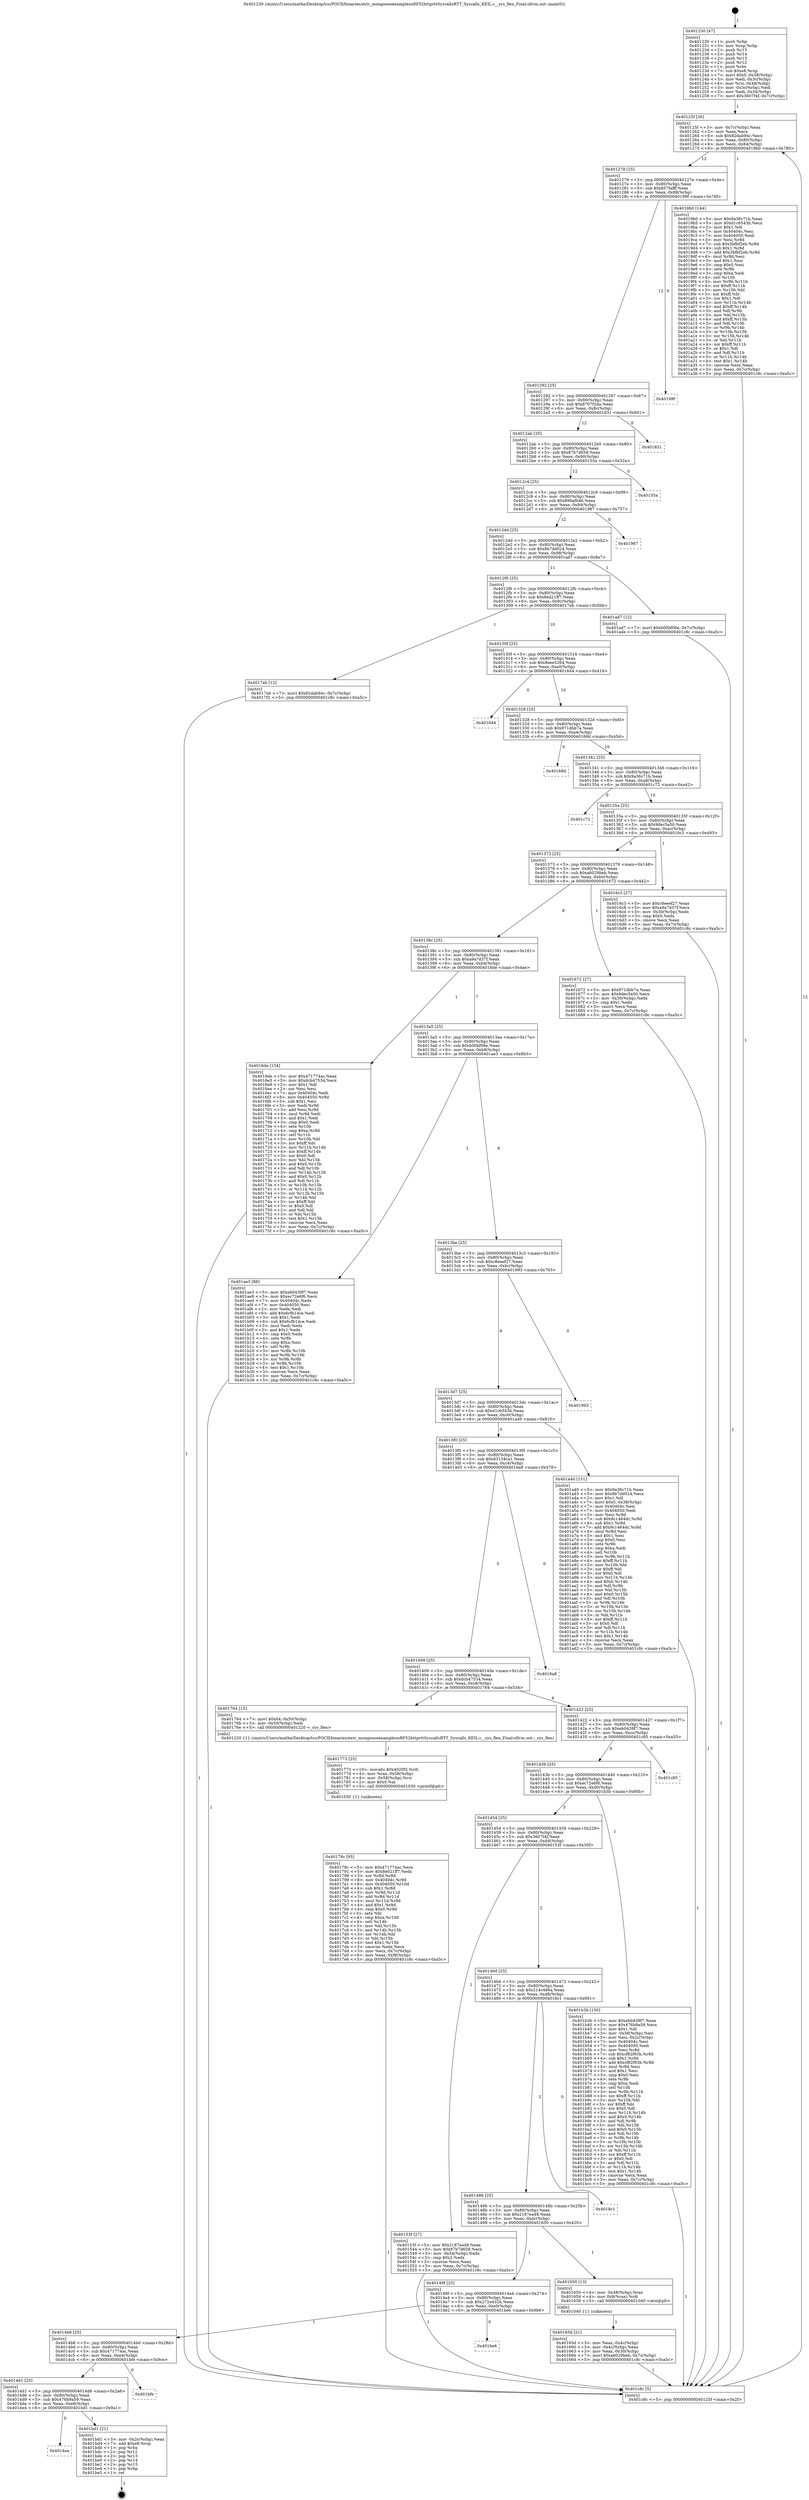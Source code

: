 digraph "0x401230" {
  label = "0x401230 (/mnt/c/Users/mathe/Desktop/tcc/POCII/binaries/extr_mongooseexamplesnRF52httprttSyscallsRTT_Syscalls_KEIL.c__sys_flen_Final-ollvm.out::main(0))"
  labelloc = "t"
  node[shape=record]

  Entry [label="",width=0.3,height=0.3,shape=circle,fillcolor=black,style=filled]
  "0x40125f" [label="{
     0x40125f [26]\l
     | [instrs]\l
     &nbsp;&nbsp;0x40125f \<+3\>: mov -0x7c(%rbp),%eax\l
     &nbsp;&nbsp;0x401262 \<+2\>: mov %eax,%ecx\l
     &nbsp;&nbsp;0x401264 \<+6\>: sub $0x82dab94c,%ecx\l
     &nbsp;&nbsp;0x40126a \<+3\>: mov %eax,-0x80(%rbp)\l
     &nbsp;&nbsp;0x40126d \<+6\>: mov %ecx,-0x84(%rbp)\l
     &nbsp;&nbsp;0x401273 \<+6\>: je 00000000004019b0 \<main+0x780\>\l
  }"]
  "0x4019b0" [label="{
     0x4019b0 [144]\l
     | [instrs]\l
     &nbsp;&nbsp;0x4019b0 \<+5\>: mov $0x9a36c71b,%eax\l
     &nbsp;&nbsp;0x4019b5 \<+5\>: mov $0xd1c6543b,%ecx\l
     &nbsp;&nbsp;0x4019ba \<+2\>: mov $0x1,%dl\l
     &nbsp;&nbsp;0x4019bc \<+7\>: mov 0x40404c,%esi\l
     &nbsp;&nbsp;0x4019c3 \<+7\>: mov 0x404050,%edi\l
     &nbsp;&nbsp;0x4019ca \<+3\>: mov %esi,%r8d\l
     &nbsp;&nbsp;0x4019cd \<+7\>: sub $0x3bfbf2eb,%r8d\l
     &nbsp;&nbsp;0x4019d4 \<+4\>: sub $0x1,%r8d\l
     &nbsp;&nbsp;0x4019d8 \<+7\>: add $0x3bfbf2eb,%r8d\l
     &nbsp;&nbsp;0x4019df \<+4\>: imul %r8d,%esi\l
     &nbsp;&nbsp;0x4019e3 \<+3\>: and $0x1,%esi\l
     &nbsp;&nbsp;0x4019e6 \<+3\>: cmp $0x0,%esi\l
     &nbsp;&nbsp;0x4019e9 \<+4\>: sete %r9b\l
     &nbsp;&nbsp;0x4019ed \<+3\>: cmp $0xa,%edi\l
     &nbsp;&nbsp;0x4019f0 \<+4\>: setl %r10b\l
     &nbsp;&nbsp;0x4019f4 \<+3\>: mov %r9b,%r11b\l
     &nbsp;&nbsp;0x4019f7 \<+4\>: xor $0xff,%r11b\l
     &nbsp;&nbsp;0x4019fb \<+3\>: mov %r10b,%bl\l
     &nbsp;&nbsp;0x4019fe \<+3\>: xor $0xff,%bl\l
     &nbsp;&nbsp;0x401a01 \<+3\>: xor $0x1,%dl\l
     &nbsp;&nbsp;0x401a04 \<+3\>: mov %r11b,%r14b\l
     &nbsp;&nbsp;0x401a07 \<+4\>: and $0xff,%r14b\l
     &nbsp;&nbsp;0x401a0b \<+3\>: and %dl,%r9b\l
     &nbsp;&nbsp;0x401a0e \<+3\>: mov %bl,%r15b\l
     &nbsp;&nbsp;0x401a11 \<+4\>: and $0xff,%r15b\l
     &nbsp;&nbsp;0x401a15 \<+3\>: and %dl,%r10b\l
     &nbsp;&nbsp;0x401a18 \<+3\>: or %r9b,%r14b\l
     &nbsp;&nbsp;0x401a1b \<+3\>: or %r10b,%r15b\l
     &nbsp;&nbsp;0x401a1e \<+3\>: xor %r15b,%r14b\l
     &nbsp;&nbsp;0x401a21 \<+3\>: or %bl,%r11b\l
     &nbsp;&nbsp;0x401a24 \<+4\>: xor $0xff,%r11b\l
     &nbsp;&nbsp;0x401a28 \<+3\>: or $0x1,%dl\l
     &nbsp;&nbsp;0x401a2b \<+3\>: and %dl,%r11b\l
     &nbsp;&nbsp;0x401a2e \<+3\>: or %r11b,%r14b\l
     &nbsp;&nbsp;0x401a31 \<+4\>: test $0x1,%r14b\l
     &nbsp;&nbsp;0x401a35 \<+3\>: cmovne %ecx,%eax\l
     &nbsp;&nbsp;0x401a38 \<+3\>: mov %eax,-0x7c(%rbp)\l
     &nbsp;&nbsp;0x401a3b \<+5\>: jmp 0000000000401c8c \<main+0xa5c\>\l
  }"]
  "0x401279" [label="{
     0x401279 [25]\l
     | [instrs]\l
     &nbsp;&nbsp;0x401279 \<+5\>: jmp 000000000040127e \<main+0x4e\>\l
     &nbsp;&nbsp;0x40127e \<+3\>: mov -0x80(%rbp),%eax\l
     &nbsp;&nbsp;0x401281 \<+5\>: sub $0x857fafff,%eax\l
     &nbsp;&nbsp;0x401286 \<+6\>: mov %eax,-0x88(%rbp)\l
     &nbsp;&nbsp;0x40128c \<+6\>: je 000000000040199f \<main+0x76f\>\l
  }"]
  Exit [label="",width=0.3,height=0.3,shape=circle,fillcolor=black,style=filled,peripheries=2]
  "0x40199f" [label="{
     0x40199f\l
  }", style=dashed]
  "0x401292" [label="{
     0x401292 [25]\l
     | [instrs]\l
     &nbsp;&nbsp;0x401292 \<+5\>: jmp 0000000000401297 \<main+0x67\>\l
     &nbsp;&nbsp;0x401297 \<+3\>: mov -0x80(%rbp),%eax\l
     &nbsp;&nbsp;0x40129a \<+5\>: sub $0x8707f2da,%eax\l
     &nbsp;&nbsp;0x40129f \<+6\>: mov %eax,-0x8c(%rbp)\l
     &nbsp;&nbsp;0x4012a5 \<+6\>: je 0000000000401831 \<main+0x601\>\l
  }"]
  "0x4014ea" [label="{
     0x4014ea\l
  }", style=dashed]
  "0x401831" [label="{
     0x401831\l
  }", style=dashed]
  "0x4012ab" [label="{
     0x4012ab [25]\l
     | [instrs]\l
     &nbsp;&nbsp;0x4012ab \<+5\>: jmp 00000000004012b0 \<main+0x80\>\l
     &nbsp;&nbsp;0x4012b0 \<+3\>: mov -0x80(%rbp),%eax\l
     &nbsp;&nbsp;0x4012b3 \<+5\>: sub $0x87b7d658,%eax\l
     &nbsp;&nbsp;0x4012b8 \<+6\>: mov %eax,-0x90(%rbp)\l
     &nbsp;&nbsp;0x4012be \<+6\>: je 000000000040155a \<main+0x32a\>\l
  }"]
  "0x401bd1" [label="{
     0x401bd1 [21]\l
     | [instrs]\l
     &nbsp;&nbsp;0x401bd1 \<+3\>: mov -0x2c(%rbp),%eax\l
     &nbsp;&nbsp;0x401bd4 \<+7\>: add $0xe8,%rsp\l
     &nbsp;&nbsp;0x401bdb \<+1\>: pop %rbx\l
     &nbsp;&nbsp;0x401bdc \<+2\>: pop %r12\l
     &nbsp;&nbsp;0x401bde \<+2\>: pop %r13\l
     &nbsp;&nbsp;0x401be0 \<+2\>: pop %r14\l
     &nbsp;&nbsp;0x401be2 \<+2\>: pop %r15\l
     &nbsp;&nbsp;0x401be4 \<+1\>: pop %rbp\l
     &nbsp;&nbsp;0x401be5 \<+1\>: ret\l
  }"]
  "0x40155a" [label="{
     0x40155a\l
  }", style=dashed]
  "0x4012c4" [label="{
     0x4012c4 [25]\l
     | [instrs]\l
     &nbsp;&nbsp;0x4012c4 \<+5\>: jmp 00000000004012c9 \<main+0x99\>\l
     &nbsp;&nbsp;0x4012c9 \<+3\>: mov -0x80(%rbp),%eax\l
     &nbsp;&nbsp;0x4012cc \<+5\>: sub $0x896afb46,%eax\l
     &nbsp;&nbsp;0x4012d1 \<+6\>: mov %eax,-0x94(%rbp)\l
     &nbsp;&nbsp;0x4012d7 \<+6\>: je 0000000000401987 \<main+0x757\>\l
  }"]
  "0x4014d1" [label="{
     0x4014d1 [25]\l
     | [instrs]\l
     &nbsp;&nbsp;0x4014d1 \<+5\>: jmp 00000000004014d6 \<main+0x2a6\>\l
     &nbsp;&nbsp;0x4014d6 \<+3\>: mov -0x80(%rbp),%eax\l
     &nbsp;&nbsp;0x4014d9 \<+5\>: sub $0x476b9a59,%eax\l
     &nbsp;&nbsp;0x4014de \<+6\>: mov %eax,-0xe8(%rbp)\l
     &nbsp;&nbsp;0x4014e4 \<+6\>: je 0000000000401bd1 \<main+0x9a1\>\l
  }"]
  "0x401987" [label="{
     0x401987\l
  }", style=dashed]
  "0x4012dd" [label="{
     0x4012dd [25]\l
     | [instrs]\l
     &nbsp;&nbsp;0x4012dd \<+5\>: jmp 00000000004012e2 \<main+0xb2\>\l
     &nbsp;&nbsp;0x4012e2 \<+3\>: mov -0x80(%rbp),%eax\l
     &nbsp;&nbsp;0x4012e5 \<+5\>: sub $0x8b7dd024,%eax\l
     &nbsp;&nbsp;0x4012ea \<+6\>: mov %eax,-0x98(%rbp)\l
     &nbsp;&nbsp;0x4012f0 \<+6\>: je 0000000000401ad7 \<main+0x8a7\>\l
  }"]
  "0x401bfe" [label="{
     0x401bfe\l
  }", style=dashed]
  "0x401ad7" [label="{
     0x401ad7 [12]\l
     | [instrs]\l
     &nbsp;&nbsp;0x401ad7 \<+7\>: movl $0xb00bf06e,-0x7c(%rbp)\l
     &nbsp;&nbsp;0x401ade \<+5\>: jmp 0000000000401c8c \<main+0xa5c\>\l
  }"]
  "0x4012f6" [label="{
     0x4012f6 [25]\l
     | [instrs]\l
     &nbsp;&nbsp;0x4012f6 \<+5\>: jmp 00000000004012fb \<main+0xcb\>\l
     &nbsp;&nbsp;0x4012fb \<+3\>: mov -0x80(%rbp),%eax\l
     &nbsp;&nbsp;0x4012fe \<+5\>: sub $0x8ed21ff7,%eax\l
     &nbsp;&nbsp;0x401303 \<+6\>: mov %eax,-0x9c(%rbp)\l
     &nbsp;&nbsp;0x401309 \<+6\>: je 00000000004017eb \<main+0x5bb\>\l
  }"]
  "0x4014b8" [label="{
     0x4014b8 [25]\l
     | [instrs]\l
     &nbsp;&nbsp;0x4014b8 \<+5\>: jmp 00000000004014bd \<main+0x28d\>\l
     &nbsp;&nbsp;0x4014bd \<+3\>: mov -0x80(%rbp),%eax\l
     &nbsp;&nbsp;0x4014c0 \<+5\>: sub $0x471774ac,%eax\l
     &nbsp;&nbsp;0x4014c5 \<+6\>: mov %eax,-0xe4(%rbp)\l
     &nbsp;&nbsp;0x4014cb \<+6\>: je 0000000000401bfe \<main+0x9ce\>\l
  }"]
  "0x4017eb" [label="{
     0x4017eb [12]\l
     | [instrs]\l
     &nbsp;&nbsp;0x4017eb \<+7\>: movl $0x82dab94c,-0x7c(%rbp)\l
     &nbsp;&nbsp;0x4017f2 \<+5\>: jmp 0000000000401c8c \<main+0xa5c\>\l
  }"]
  "0x40130f" [label="{
     0x40130f [25]\l
     | [instrs]\l
     &nbsp;&nbsp;0x40130f \<+5\>: jmp 0000000000401314 \<main+0xe4\>\l
     &nbsp;&nbsp;0x401314 \<+3\>: mov -0x80(%rbp),%eax\l
     &nbsp;&nbsp;0x401317 \<+5\>: sub $0x8eee5264,%eax\l
     &nbsp;&nbsp;0x40131c \<+6\>: mov %eax,-0xa0(%rbp)\l
     &nbsp;&nbsp;0x401322 \<+6\>: je 0000000000401644 \<main+0x414\>\l
  }"]
  "0x401be6" [label="{
     0x401be6\l
  }", style=dashed]
  "0x401644" [label="{
     0x401644\l
  }", style=dashed]
  "0x401328" [label="{
     0x401328 [25]\l
     | [instrs]\l
     &nbsp;&nbsp;0x401328 \<+5\>: jmp 000000000040132d \<main+0xfd\>\l
     &nbsp;&nbsp;0x40132d \<+3\>: mov -0x80(%rbp),%eax\l
     &nbsp;&nbsp;0x401330 \<+5\>: sub $0x971dbb7a,%eax\l
     &nbsp;&nbsp;0x401335 \<+6\>: mov %eax,-0xa4(%rbp)\l
     &nbsp;&nbsp;0x40133b \<+6\>: je 000000000040168d \<main+0x45d\>\l
  }"]
  "0x40178c" [label="{
     0x40178c [95]\l
     | [instrs]\l
     &nbsp;&nbsp;0x40178c \<+5\>: mov $0x471774ac,%ecx\l
     &nbsp;&nbsp;0x401791 \<+5\>: mov $0x8ed21ff7,%edx\l
     &nbsp;&nbsp;0x401796 \<+3\>: xor %r8d,%r8d\l
     &nbsp;&nbsp;0x401799 \<+8\>: mov 0x40404c,%r9d\l
     &nbsp;&nbsp;0x4017a1 \<+8\>: mov 0x404050,%r10d\l
     &nbsp;&nbsp;0x4017a9 \<+4\>: sub $0x1,%r8d\l
     &nbsp;&nbsp;0x4017ad \<+3\>: mov %r9d,%r11d\l
     &nbsp;&nbsp;0x4017b0 \<+3\>: add %r8d,%r11d\l
     &nbsp;&nbsp;0x4017b3 \<+4\>: imul %r11d,%r9d\l
     &nbsp;&nbsp;0x4017b7 \<+4\>: and $0x1,%r9d\l
     &nbsp;&nbsp;0x4017bb \<+4\>: cmp $0x0,%r9d\l
     &nbsp;&nbsp;0x4017bf \<+3\>: sete %bl\l
     &nbsp;&nbsp;0x4017c2 \<+4\>: cmp $0xa,%r10d\l
     &nbsp;&nbsp;0x4017c6 \<+4\>: setl %r14b\l
     &nbsp;&nbsp;0x4017ca \<+3\>: mov %bl,%r15b\l
     &nbsp;&nbsp;0x4017cd \<+3\>: and %r14b,%r15b\l
     &nbsp;&nbsp;0x4017d0 \<+3\>: xor %r14b,%bl\l
     &nbsp;&nbsp;0x4017d3 \<+3\>: or %bl,%r15b\l
     &nbsp;&nbsp;0x4017d6 \<+4\>: test $0x1,%r15b\l
     &nbsp;&nbsp;0x4017da \<+3\>: cmovne %edx,%ecx\l
     &nbsp;&nbsp;0x4017dd \<+3\>: mov %ecx,-0x7c(%rbp)\l
     &nbsp;&nbsp;0x4017e0 \<+6\>: mov %eax,-0xf8(%rbp)\l
     &nbsp;&nbsp;0x4017e6 \<+5\>: jmp 0000000000401c8c \<main+0xa5c\>\l
  }"]
  "0x40168d" [label="{
     0x40168d\l
  }", style=dashed]
  "0x401341" [label="{
     0x401341 [25]\l
     | [instrs]\l
     &nbsp;&nbsp;0x401341 \<+5\>: jmp 0000000000401346 \<main+0x116\>\l
     &nbsp;&nbsp;0x401346 \<+3\>: mov -0x80(%rbp),%eax\l
     &nbsp;&nbsp;0x401349 \<+5\>: sub $0x9a36c71b,%eax\l
     &nbsp;&nbsp;0x40134e \<+6\>: mov %eax,-0xa8(%rbp)\l
     &nbsp;&nbsp;0x401354 \<+6\>: je 0000000000401c72 \<main+0xa42\>\l
  }"]
  "0x401773" [label="{
     0x401773 [25]\l
     | [instrs]\l
     &nbsp;&nbsp;0x401773 \<+10\>: movabs $0x4020f2,%rdi\l
     &nbsp;&nbsp;0x40177d \<+4\>: mov %rax,-0x58(%rbp)\l
     &nbsp;&nbsp;0x401781 \<+4\>: mov -0x58(%rbp),%rsi\l
     &nbsp;&nbsp;0x401785 \<+2\>: mov $0x0,%al\l
     &nbsp;&nbsp;0x401787 \<+5\>: call 0000000000401030 \<printf@plt\>\l
     | [calls]\l
     &nbsp;&nbsp;0x401030 \{1\} (unknown)\l
  }"]
  "0x401c72" [label="{
     0x401c72\l
  }", style=dashed]
  "0x40135a" [label="{
     0x40135a [25]\l
     | [instrs]\l
     &nbsp;&nbsp;0x40135a \<+5\>: jmp 000000000040135f \<main+0x12f\>\l
     &nbsp;&nbsp;0x40135f \<+3\>: mov -0x80(%rbp),%eax\l
     &nbsp;&nbsp;0x401362 \<+5\>: sub $0x9dec5a50,%eax\l
     &nbsp;&nbsp;0x401367 \<+6\>: mov %eax,-0xac(%rbp)\l
     &nbsp;&nbsp;0x40136d \<+6\>: je 00000000004016c3 \<main+0x493\>\l
  }"]
  "0x40165d" [label="{
     0x40165d [21]\l
     | [instrs]\l
     &nbsp;&nbsp;0x40165d \<+3\>: mov %eax,-0x4c(%rbp)\l
     &nbsp;&nbsp;0x401660 \<+3\>: mov -0x4c(%rbp),%eax\l
     &nbsp;&nbsp;0x401663 \<+3\>: mov %eax,-0x30(%rbp)\l
     &nbsp;&nbsp;0x401666 \<+7\>: movl $0xa6029beb,-0x7c(%rbp)\l
     &nbsp;&nbsp;0x40166d \<+5\>: jmp 0000000000401c8c \<main+0xa5c\>\l
  }"]
  "0x4016c3" [label="{
     0x4016c3 [27]\l
     | [instrs]\l
     &nbsp;&nbsp;0x4016c3 \<+5\>: mov $0xc8eeef27,%eax\l
     &nbsp;&nbsp;0x4016c8 \<+5\>: mov $0xa9a7d37f,%ecx\l
     &nbsp;&nbsp;0x4016cd \<+3\>: mov -0x30(%rbp),%edx\l
     &nbsp;&nbsp;0x4016d0 \<+3\>: cmp $0x0,%edx\l
     &nbsp;&nbsp;0x4016d3 \<+3\>: cmove %ecx,%eax\l
     &nbsp;&nbsp;0x4016d6 \<+3\>: mov %eax,-0x7c(%rbp)\l
     &nbsp;&nbsp;0x4016d9 \<+5\>: jmp 0000000000401c8c \<main+0xa5c\>\l
  }"]
  "0x401373" [label="{
     0x401373 [25]\l
     | [instrs]\l
     &nbsp;&nbsp;0x401373 \<+5\>: jmp 0000000000401378 \<main+0x148\>\l
     &nbsp;&nbsp;0x401378 \<+3\>: mov -0x80(%rbp),%eax\l
     &nbsp;&nbsp;0x40137b \<+5\>: sub $0xa6029beb,%eax\l
     &nbsp;&nbsp;0x401380 \<+6\>: mov %eax,-0xb0(%rbp)\l
     &nbsp;&nbsp;0x401386 \<+6\>: je 0000000000401672 \<main+0x442\>\l
  }"]
  "0x40149f" [label="{
     0x40149f [25]\l
     | [instrs]\l
     &nbsp;&nbsp;0x40149f \<+5\>: jmp 00000000004014a4 \<main+0x274\>\l
     &nbsp;&nbsp;0x4014a4 \<+3\>: mov -0x80(%rbp),%eax\l
     &nbsp;&nbsp;0x4014a7 \<+5\>: sub $0x272e432b,%eax\l
     &nbsp;&nbsp;0x4014ac \<+6\>: mov %eax,-0xe0(%rbp)\l
     &nbsp;&nbsp;0x4014b2 \<+6\>: je 0000000000401be6 \<main+0x9b6\>\l
  }"]
  "0x401672" [label="{
     0x401672 [27]\l
     | [instrs]\l
     &nbsp;&nbsp;0x401672 \<+5\>: mov $0x971dbb7a,%eax\l
     &nbsp;&nbsp;0x401677 \<+5\>: mov $0x9dec5a50,%ecx\l
     &nbsp;&nbsp;0x40167c \<+3\>: mov -0x30(%rbp),%edx\l
     &nbsp;&nbsp;0x40167f \<+3\>: cmp $0x1,%edx\l
     &nbsp;&nbsp;0x401682 \<+3\>: cmovl %ecx,%eax\l
     &nbsp;&nbsp;0x401685 \<+3\>: mov %eax,-0x7c(%rbp)\l
     &nbsp;&nbsp;0x401688 \<+5\>: jmp 0000000000401c8c \<main+0xa5c\>\l
  }"]
  "0x40138c" [label="{
     0x40138c [25]\l
     | [instrs]\l
     &nbsp;&nbsp;0x40138c \<+5\>: jmp 0000000000401391 \<main+0x161\>\l
     &nbsp;&nbsp;0x401391 \<+3\>: mov -0x80(%rbp),%eax\l
     &nbsp;&nbsp;0x401394 \<+5\>: sub $0xa9a7d37f,%eax\l
     &nbsp;&nbsp;0x401399 \<+6\>: mov %eax,-0xb4(%rbp)\l
     &nbsp;&nbsp;0x40139f \<+6\>: je 00000000004016de \<main+0x4ae\>\l
  }"]
  "0x401650" [label="{
     0x401650 [13]\l
     | [instrs]\l
     &nbsp;&nbsp;0x401650 \<+4\>: mov -0x48(%rbp),%rax\l
     &nbsp;&nbsp;0x401654 \<+4\>: mov 0x8(%rax),%rdi\l
     &nbsp;&nbsp;0x401658 \<+5\>: call 0000000000401040 \<atoi@plt\>\l
     | [calls]\l
     &nbsp;&nbsp;0x401040 \{1\} (unknown)\l
  }"]
  "0x4016de" [label="{
     0x4016de [134]\l
     | [instrs]\l
     &nbsp;&nbsp;0x4016de \<+5\>: mov $0x471774ac,%eax\l
     &nbsp;&nbsp;0x4016e3 \<+5\>: mov $0xdcb47534,%ecx\l
     &nbsp;&nbsp;0x4016e8 \<+2\>: mov $0x1,%dl\l
     &nbsp;&nbsp;0x4016ea \<+2\>: xor %esi,%esi\l
     &nbsp;&nbsp;0x4016ec \<+7\>: mov 0x40404c,%edi\l
     &nbsp;&nbsp;0x4016f3 \<+8\>: mov 0x404050,%r8d\l
     &nbsp;&nbsp;0x4016fb \<+3\>: sub $0x1,%esi\l
     &nbsp;&nbsp;0x4016fe \<+3\>: mov %edi,%r9d\l
     &nbsp;&nbsp;0x401701 \<+3\>: add %esi,%r9d\l
     &nbsp;&nbsp;0x401704 \<+4\>: imul %r9d,%edi\l
     &nbsp;&nbsp;0x401708 \<+3\>: and $0x1,%edi\l
     &nbsp;&nbsp;0x40170b \<+3\>: cmp $0x0,%edi\l
     &nbsp;&nbsp;0x40170e \<+4\>: sete %r10b\l
     &nbsp;&nbsp;0x401712 \<+4\>: cmp $0xa,%r8d\l
     &nbsp;&nbsp;0x401716 \<+4\>: setl %r11b\l
     &nbsp;&nbsp;0x40171a \<+3\>: mov %r10b,%bl\l
     &nbsp;&nbsp;0x40171d \<+3\>: xor $0xff,%bl\l
     &nbsp;&nbsp;0x401720 \<+3\>: mov %r11b,%r14b\l
     &nbsp;&nbsp;0x401723 \<+4\>: xor $0xff,%r14b\l
     &nbsp;&nbsp;0x401727 \<+3\>: xor $0x0,%dl\l
     &nbsp;&nbsp;0x40172a \<+3\>: mov %bl,%r15b\l
     &nbsp;&nbsp;0x40172d \<+4\>: and $0x0,%r15b\l
     &nbsp;&nbsp;0x401731 \<+3\>: and %dl,%r10b\l
     &nbsp;&nbsp;0x401734 \<+3\>: mov %r14b,%r12b\l
     &nbsp;&nbsp;0x401737 \<+4\>: and $0x0,%r12b\l
     &nbsp;&nbsp;0x40173b \<+3\>: and %dl,%r11b\l
     &nbsp;&nbsp;0x40173e \<+3\>: or %r10b,%r15b\l
     &nbsp;&nbsp;0x401741 \<+3\>: or %r11b,%r12b\l
     &nbsp;&nbsp;0x401744 \<+3\>: xor %r12b,%r15b\l
     &nbsp;&nbsp;0x401747 \<+3\>: or %r14b,%bl\l
     &nbsp;&nbsp;0x40174a \<+3\>: xor $0xff,%bl\l
     &nbsp;&nbsp;0x40174d \<+3\>: or $0x0,%dl\l
     &nbsp;&nbsp;0x401750 \<+2\>: and %dl,%bl\l
     &nbsp;&nbsp;0x401752 \<+3\>: or %bl,%r15b\l
     &nbsp;&nbsp;0x401755 \<+4\>: test $0x1,%r15b\l
     &nbsp;&nbsp;0x401759 \<+3\>: cmovne %ecx,%eax\l
     &nbsp;&nbsp;0x40175c \<+3\>: mov %eax,-0x7c(%rbp)\l
     &nbsp;&nbsp;0x40175f \<+5\>: jmp 0000000000401c8c \<main+0xa5c\>\l
  }"]
  "0x4013a5" [label="{
     0x4013a5 [25]\l
     | [instrs]\l
     &nbsp;&nbsp;0x4013a5 \<+5\>: jmp 00000000004013aa \<main+0x17a\>\l
     &nbsp;&nbsp;0x4013aa \<+3\>: mov -0x80(%rbp),%eax\l
     &nbsp;&nbsp;0x4013ad \<+5\>: sub $0xb00bf06e,%eax\l
     &nbsp;&nbsp;0x4013b2 \<+6\>: mov %eax,-0xb8(%rbp)\l
     &nbsp;&nbsp;0x4013b8 \<+6\>: je 0000000000401ae3 \<main+0x8b3\>\l
  }"]
  "0x401486" [label="{
     0x401486 [25]\l
     | [instrs]\l
     &nbsp;&nbsp;0x401486 \<+5\>: jmp 000000000040148b \<main+0x25b\>\l
     &nbsp;&nbsp;0x40148b \<+3\>: mov -0x80(%rbp),%eax\l
     &nbsp;&nbsp;0x40148e \<+5\>: sub $0x2187ea48,%eax\l
     &nbsp;&nbsp;0x401493 \<+6\>: mov %eax,-0xdc(%rbp)\l
     &nbsp;&nbsp;0x401499 \<+6\>: je 0000000000401650 \<main+0x420\>\l
  }"]
  "0x401ae3" [label="{
     0x401ae3 [88]\l
     | [instrs]\l
     &nbsp;&nbsp;0x401ae3 \<+5\>: mov $0xeb0439f7,%eax\l
     &nbsp;&nbsp;0x401ae8 \<+5\>: mov $0xec72e6f6,%ecx\l
     &nbsp;&nbsp;0x401aed \<+7\>: mov 0x40404c,%edx\l
     &nbsp;&nbsp;0x401af4 \<+7\>: mov 0x404050,%esi\l
     &nbsp;&nbsp;0x401afb \<+2\>: mov %edx,%edi\l
     &nbsp;&nbsp;0x401afd \<+6\>: add $0x6cfb14ce,%edi\l
     &nbsp;&nbsp;0x401b03 \<+3\>: sub $0x1,%edi\l
     &nbsp;&nbsp;0x401b06 \<+6\>: sub $0x6cfb14ce,%edi\l
     &nbsp;&nbsp;0x401b0c \<+3\>: imul %edi,%edx\l
     &nbsp;&nbsp;0x401b0f \<+3\>: and $0x1,%edx\l
     &nbsp;&nbsp;0x401b12 \<+3\>: cmp $0x0,%edx\l
     &nbsp;&nbsp;0x401b15 \<+4\>: sete %r8b\l
     &nbsp;&nbsp;0x401b19 \<+3\>: cmp $0xa,%esi\l
     &nbsp;&nbsp;0x401b1c \<+4\>: setl %r9b\l
     &nbsp;&nbsp;0x401b20 \<+3\>: mov %r8b,%r10b\l
     &nbsp;&nbsp;0x401b23 \<+3\>: and %r9b,%r10b\l
     &nbsp;&nbsp;0x401b26 \<+3\>: xor %r9b,%r8b\l
     &nbsp;&nbsp;0x401b29 \<+3\>: or %r8b,%r10b\l
     &nbsp;&nbsp;0x401b2c \<+4\>: test $0x1,%r10b\l
     &nbsp;&nbsp;0x401b30 \<+3\>: cmovne %ecx,%eax\l
     &nbsp;&nbsp;0x401b33 \<+3\>: mov %eax,-0x7c(%rbp)\l
     &nbsp;&nbsp;0x401b36 \<+5\>: jmp 0000000000401c8c \<main+0xa5c\>\l
  }"]
  "0x4013be" [label="{
     0x4013be [25]\l
     | [instrs]\l
     &nbsp;&nbsp;0x4013be \<+5\>: jmp 00000000004013c3 \<main+0x193\>\l
     &nbsp;&nbsp;0x4013c3 \<+3\>: mov -0x80(%rbp),%eax\l
     &nbsp;&nbsp;0x4013c6 \<+5\>: sub $0xc8eeef27,%eax\l
     &nbsp;&nbsp;0x4013cb \<+6\>: mov %eax,-0xbc(%rbp)\l
     &nbsp;&nbsp;0x4013d1 \<+6\>: je 0000000000401993 \<main+0x763\>\l
  }"]
  "0x4018c1" [label="{
     0x4018c1\l
  }", style=dashed]
  "0x401993" [label="{
     0x401993\l
  }", style=dashed]
  "0x4013d7" [label="{
     0x4013d7 [25]\l
     | [instrs]\l
     &nbsp;&nbsp;0x4013d7 \<+5\>: jmp 00000000004013dc \<main+0x1ac\>\l
     &nbsp;&nbsp;0x4013dc \<+3\>: mov -0x80(%rbp),%eax\l
     &nbsp;&nbsp;0x4013df \<+5\>: sub $0xd1c6543b,%eax\l
     &nbsp;&nbsp;0x4013e4 \<+6\>: mov %eax,-0xc0(%rbp)\l
     &nbsp;&nbsp;0x4013ea \<+6\>: je 0000000000401a40 \<main+0x810\>\l
  }"]
  "0x401230" [label="{
     0x401230 [47]\l
     | [instrs]\l
     &nbsp;&nbsp;0x401230 \<+1\>: push %rbp\l
     &nbsp;&nbsp;0x401231 \<+3\>: mov %rsp,%rbp\l
     &nbsp;&nbsp;0x401234 \<+2\>: push %r15\l
     &nbsp;&nbsp;0x401236 \<+2\>: push %r14\l
     &nbsp;&nbsp;0x401238 \<+2\>: push %r13\l
     &nbsp;&nbsp;0x40123a \<+2\>: push %r12\l
     &nbsp;&nbsp;0x40123c \<+1\>: push %rbx\l
     &nbsp;&nbsp;0x40123d \<+7\>: sub $0xe8,%rsp\l
     &nbsp;&nbsp;0x401244 \<+7\>: movl $0x0,-0x38(%rbp)\l
     &nbsp;&nbsp;0x40124b \<+3\>: mov %edi,-0x3c(%rbp)\l
     &nbsp;&nbsp;0x40124e \<+4\>: mov %rsi,-0x48(%rbp)\l
     &nbsp;&nbsp;0x401252 \<+3\>: mov -0x3c(%rbp),%edi\l
     &nbsp;&nbsp;0x401255 \<+3\>: mov %edi,-0x34(%rbp)\l
     &nbsp;&nbsp;0x401258 \<+7\>: movl $0x3607f4f,-0x7c(%rbp)\l
  }"]
  "0x401a40" [label="{
     0x401a40 [151]\l
     | [instrs]\l
     &nbsp;&nbsp;0x401a40 \<+5\>: mov $0x9a36c71b,%eax\l
     &nbsp;&nbsp;0x401a45 \<+5\>: mov $0x8b7dd024,%ecx\l
     &nbsp;&nbsp;0x401a4a \<+2\>: mov $0x1,%dl\l
     &nbsp;&nbsp;0x401a4c \<+7\>: movl $0x0,-0x38(%rbp)\l
     &nbsp;&nbsp;0x401a53 \<+7\>: mov 0x40404c,%esi\l
     &nbsp;&nbsp;0x401a5a \<+7\>: mov 0x404050,%edi\l
     &nbsp;&nbsp;0x401a61 \<+3\>: mov %esi,%r8d\l
     &nbsp;&nbsp;0x401a64 \<+7\>: sub $0x9c1464dc,%r8d\l
     &nbsp;&nbsp;0x401a6b \<+4\>: sub $0x1,%r8d\l
     &nbsp;&nbsp;0x401a6f \<+7\>: add $0x9c1464dc,%r8d\l
     &nbsp;&nbsp;0x401a76 \<+4\>: imul %r8d,%esi\l
     &nbsp;&nbsp;0x401a7a \<+3\>: and $0x1,%esi\l
     &nbsp;&nbsp;0x401a7d \<+3\>: cmp $0x0,%esi\l
     &nbsp;&nbsp;0x401a80 \<+4\>: sete %r9b\l
     &nbsp;&nbsp;0x401a84 \<+3\>: cmp $0xa,%edi\l
     &nbsp;&nbsp;0x401a87 \<+4\>: setl %r10b\l
     &nbsp;&nbsp;0x401a8b \<+3\>: mov %r9b,%r11b\l
     &nbsp;&nbsp;0x401a8e \<+4\>: xor $0xff,%r11b\l
     &nbsp;&nbsp;0x401a92 \<+3\>: mov %r10b,%bl\l
     &nbsp;&nbsp;0x401a95 \<+3\>: xor $0xff,%bl\l
     &nbsp;&nbsp;0x401a98 \<+3\>: xor $0x0,%dl\l
     &nbsp;&nbsp;0x401a9b \<+3\>: mov %r11b,%r14b\l
     &nbsp;&nbsp;0x401a9e \<+4\>: and $0x0,%r14b\l
     &nbsp;&nbsp;0x401aa2 \<+3\>: and %dl,%r9b\l
     &nbsp;&nbsp;0x401aa5 \<+3\>: mov %bl,%r15b\l
     &nbsp;&nbsp;0x401aa8 \<+4\>: and $0x0,%r15b\l
     &nbsp;&nbsp;0x401aac \<+3\>: and %dl,%r10b\l
     &nbsp;&nbsp;0x401aaf \<+3\>: or %r9b,%r14b\l
     &nbsp;&nbsp;0x401ab2 \<+3\>: or %r10b,%r15b\l
     &nbsp;&nbsp;0x401ab5 \<+3\>: xor %r15b,%r14b\l
     &nbsp;&nbsp;0x401ab8 \<+3\>: or %bl,%r11b\l
     &nbsp;&nbsp;0x401abb \<+4\>: xor $0xff,%r11b\l
     &nbsp;&nbsp;0x401abf \<+3\>: or $0x0,%dl\l
     &nbsp;&nbsp;0x401ac2 \<+3\>: and %dl,%r11b\l
     &nbsp;&nbsp;0x401ac5 \<+3\>: or %r11b,%r14b\l
     &nbsp;&nbsp;0x401ac8 \<+4\>: test $0x1,%r14b\l
     &nbsp;&nbsp;0x401acc \<+3\>: cmovne %ecx,%eax\l
     &nbsp;&nbsp;0x401acf \<+3\>: mov %eax,-0x7c(%rbp)\l
     &nbsp;&nbsp;0x401ad2 \<+5\>: jmp 0000000000401c8c \<main+0xa5c\>\l
  }"]
  "0x4013f0" [label="{
     0x4013f0 [25]\l
     | [instrs]\l
     &nbsp;&nbsp;0x4013f0 \<+5\>: jmp 00000000004013f5 \<main+0x1c5\>\l
     &nbsp;&nbsp;0x4013f5 \<+3\>: mov -0x80(%rbp),%eax\l
     &nbsp;&nbsp;0x4013f8 \<+5\>: sub $0xd3134ca1,%eax\l
     &nbsp;&nbsp;0x4013fd \<+6\>: mov %eax,-0xc4(%rbp)\l
     &nbsp;&nbsp;0x401403 \<+6\>: je 00000000004016a8 \<main+0x478\>\l
  }"]
  "0x401c8c" [label="{
     0x401c8c [5]\l
     | [instrs]\l
     &nbsp;&nbsp;0x401c8c \<+5\>: jmp 000000000040125f \<main+0x2f\>\l
  }"]
  "0x4016a8" [label="{
     0x4016a8\l
  }", style=dashed]
  "0x401409" [label="{
     0x401409 [25]\l
     | [instrs]\l
     &nbsp;&nbsp;0x401409 \<+5\>: jmp 000000000040140e \<main+0x1de\>\l
     &nbsp;&nbsp;0x40140e \<+3\>: mov -0x80(%rbp),%eax\l
     &nbsp;&nbsp;0x401411 \<+5\>: sub $0xdcb47534,%eax\l
     &nbsp;&nbsp;0x401416 \<+6\>: mov %eax,-0xc8(%rbp)\l
     &nbsp;&nbsp;0x40141c \<+6\>: je 0000000000401764 \<main+0x534\>\l
  }"]
  "0x40146d" [label="{
     0x40146d [25]\l
     | [instrs]\l
     &nbsp;&nbsp;0x40146d \<+5\>: jmp 0000000000401472 \<main+0x242\>\l
     &nbsp;&nbsp;0x401472 \<+3\>: mov -0x80(%rbp),%eax\l
     &nbsp;&nbsp;0x401475 \<+5\>: sub $0x214c486a,%eax\l
     &nbsp;&nbsp;0x40147a \<+6\>: mov %eax,-0xd8(%rbp)\l
     &nbsp;&nbsp;0x401480 \<+6\>: je 00000000004018c1 \<main+0x691\>\l
  }"]
  "0x401764" [label="{
     0x401764 [15]\l
     | [instrs]\l
     &nbsp;&nbsp;0x401764 \<+7\>: movl $0x64,-0x50(%rbp)\l
     &nbsp;&nbsp;0x40176b \<+3\>: mov -0x50(%rbp),%edi\l
     &nbsp;&nbsp;0x40176e \<+5\>: call 0000000000401220 \<_sys_flen\>\l
     | [calls]\l
     &nbsp;&nbsp;0x401220 \{1\} (/mnt/c/Users/mathe/Desktop/tcc/POCII/binaries/extr_mongooseexamplesnRF52httprttSyscallsRTT_Syscalls_KEIL.c__sys_flen_Final-ollvm.out::_sys_flen)\l
  }"]
  "0x401422" [label="{
     0x401422 [25]\l
     | [instrs]\l
     &nbsp;&nbsp;0x401422 \<+5\>: jmp 0000000000401427 \<main+0x1f7\>\l
     &nbsp;&nbsp;0x401427 \<+3\>: mov -0x80(%rbp),%eax\l
     &nbsp;&nbsp;0x40142a \<+5\>: sub $0xeb0439f7,%eax\l
     &nbsp;&nbsp;0x40142f \<+6\>: mov %eax,-0xcc(%rbp)\l
     &nbsp;&nbsp;0x401435 \<+6\>: je 0000000000401c85 \<main+0xa55\>\l
  }"]
  "0x40153f" [label="{
     0x40153f [27]\l
     | [instrs]\l
     &nbsp;&nbsp;0x40153f \<+5\>: mov $0x2187ea48,%eax\l
     &nbsp;&nbsp;0x401544 \<+5\>: mov $0x87b7d658,%ecx\l
     &nbsp;&nbsp;0x401549 \<+3\>: mov -0x34(%rbp),%edx\l
     &nbsp;&nbsp;0x40154c \<+3\>: cmp $0x2,%edx\l
     &nbsp;&nbsp;0x40154f \<+3\>: cmovne %ecx,%eax\l
     &nbsp;&nbsp;0x401552 \<+3\>: mov %eax,-0x7c(%rbp)\l
     &nbsp;&nbsp;0x401555 \<+5\>: jmp 0000000000401c8c \<main+0xa5c\>\l
  }"]
  "0x401c85" [label="{
     0x401c85\l
  }", style=dashed]
  "0x40143b" [label="{
     0x40143b [25]\l
     | [instrs]\l
     &nbsp;&nbsp;0x40143b \<+5\>: jmp 0000000000401440 \<main+0x210\>\l
     &nbsp;&nbsp;0x401440 \<+3\>: mov -0x80(%rbp),%eax\l
     &nbsp;&nbsp;0x401443 \<+5\>: sub $0xec72e6f6,%eax\l
     &nbsp;&nbsp;0x401448 \<+6\>: mov %eax,-0xd0(%rbp)\l
     &nbsp;&nbsp;0x40144e \<+6\>: je 0000000000401b3b \<main+0x90b\>\l
  }"]
  "0x401454" [label="{
     0x401454 [25]\l
     | [instrs]\l
     &nbsp;&nbsp;0x401454 \<+5\>: jmp 0000000000401459 \<main+0x229\>\l
     &nbsp;&nbsp;0x401459 \<+3\>: mov -0x80(%rbp),%eax\l
     &nbsp;&nbsp;0x40145c \<+5\>: sub $0x3607f4f,%eax\l
     &nbsp;&nbsp;0x401461 \<+6\>: mov %eax,-0xd4(%rbp)\l
     &nbsp;&nbsp;0x401467 \<+6\>: je 000000000040153f \<main+0x30f\>\l
  }"]
  "0x401b3b" [label="{
     0x401b3b [150]\l
     | [instrs]\l
     &nbsp;&nbsp;0x401b3b \<+5\>: mov $0xeb0439f7,%eax\l
     &nbsp;&nbsp;0x401b40 \<+5\>: mov $0x476b9a59,%ecx\l
     &nbsp;&nbsp;0x401b45 \<+2\>: mov $0x1,%dl\l
     &nbsp;&nbsp;0x401b47 \<+3\>: mov -0x38(%rbp),%esi\l
     &nbsp;&nbsp;0x401b4a \<+3\>: mov %esi,-0x2c(%rbp)\l
     &nbsp;&nbsp;0x401b4d \<+7\>: mov 0x40404c,%esi\l
     &nbsp;&nbsp;0x401b54 \<+7\>: mov 0x404050,%edi\l
     &nbsp;&nbsp;0x401b5b \<+3\>: mov %esi,%r8d\l
     &nbsp;&nbsp;0x401b5e \<+7\>: sub $0xcf82f93b,%r8d\l
     &nbsp;&nbsp;0x401b65 \<+4\>: sub $0x1,%r8d\l
     &nbsp;&nbsp;0x401b69 \<+7\>: add $0xcf82f93b,%r8d\l
     &nbsp;&nbsp;0x401b70 \<+4\>: imul %r8d,%esi\l
     &nbsp;&nbsp;0x401b74 \<+3\>: and $0x1,%esi\l
     &nbsp;&nbsp;0x401b77 \<+3\>: cmp $0x0,%esi\l
     &nbsp;&nbsp;0x401b7a \<+4\>: sete %r9b\l
     &nbsp;&nbsp;0x401b7e \<+3\>: cmp $0xa,%edi\l
     &nbsp;&nbsp;0x401b81 \<+4\>: setl %r10b\l
     &nbsp;&nbsp;0x401b85 \<+3\>: mov %r9b,%r11b\l
     &nbsp;&nbsp;0x401b88 \<+4\>: xor $0xff,%r11b\l
     &nbsp;&nbsp;0x401b8c \<+3\>: mov %r10b,%bl\l
     &nbsp;&nbsp;0x401b8f \<+3\>: xor $0xff,%bl\l
     &nbsp;&nbsp;0x401b92 \<+3\>: xor $0x0,%dl\l
     &nbsp;&nbsp;0x401b95 \<+3\>: mov %r11b,%r14b\l
     &nbsp;&nbsp;0x401b98 \<+4\>: and $0x0,%r14b\l
     &nbsp;&nbsp;0x401b9c \<+3\>: and %dl,%r9b\l
     &nbsp;&nbsp;0x401b9f \<+3\>: mov %bl,%r15b\l
     &nbsp;&nbsp;0x401ba2 \<+4\>: and $0x0,%r15b\l
     &nbsp;&nbsp;0x401ba6 \<+3\>: and %dl,%r10b\l
     &nbsp;&nbsp;0x401ba9 \<+3\>: or %r9b,%r14b\l
     &nbsp;&nbsp;0x401bac \<+3\>: or %r10b,%r15b\l
     &nbsp;&nbsp;0x401baf \<+3\>: xor %r15b,%r14b\l
     &nbsp;&nbsp;0x401bb2 \<+3\>: or %bl,%r11b\l
     &nbsp;&nbsp;0x401bb5 \<+4\>: xor $0xff,%r11b\l
     &nbsp;&nbsp;0x401bb9 \<+3\>: or $0x0,%dl\l
     &nbsp;&nbsp;0x401bbc \<+3\>: and %dl,%r11b\l
     &nbsp;&nbsp;0x401bbf \<+3\>: or %r11b,%r14b\l
     &nbsp;&nbsp;0x401bc2 \<+4\>: test $0x1,%r14b\l
     &nbsp;&nbsp;0x401bc6 \<+3\>: cmovne %ecx,%eax\l
     &nbsp;&nbsp;0x401bc9 \<+3\>: mov %eax,-0x7c(%rbp)\l
     &nbsp;&nbsp;0x401bcc \<+5\>: jmp 0000000000401c8c \<main+0xa5c\>\l
  }"]
  Entry -> "0x401230" [label=" 1"]
  "0x40125f" -> "0x4019b0" [label=" 1"]
  "0x40125f" -> "0x401279" [label=" 12"]
  "0x401bd1" -> Exit [label=" 1"]
  "0x401279" -> "0x40199f" [label=" 0"]
  "0x401279" -> "0x401292" [label=" 12"]
  "0x4014d1" -> "0x4014ea" [label=" 0"]
  "0x401292" -> "0x401831" [label=" 0"]
  "0x401292" -> "0x4012ab" [label=" 12"]
  "0x4014d1" -> "0x401bd1" [label=" 1"]
  "0x4012ab" -> "0x40155a" [label=" 0"]
  "0x4012ab" -> "0x4012c4" [label=" 12"]
  "0x4014b8" -> "0x4014d1" [label=" 1"]
  "0x4012c4" -> "0x401987" [label=" 0"]
  "0x4012c4" -> "0x4012dd" [label=" 12"]
  "0x4014b8" -> "0x401bfe" [label=" 0"]
  "0x4012dd" -> "0x401ad7" [label=" 1"]
  "0x4012dd" -> "0x4012f6" [label=" 11"]
  "0x40149f" -> "0x4014b8" [label=" 1"]
  "0x4012f6" -> "0x4017eb" [label=" 1"]
  "0x4012f6" -> "0x40130f" [label=" 10"]
  "0x40149f" -> "0x401be6" [label=" 0"]
  "0x40130f" -> "0x401644" [label=" 0"]
  "0x40130f" -> "0x401328" [label=" 10"]
  "0x401b3b" -> "0x401c8c" [label=" 1"]
  "0x401328" -> "0x40168d" [label=" 0"]
  "0x401328" -> "0x401341" [label=" 10"]
  "0x401ae3" -> "0x401c8c" [label=" 1"]
  "0x401341" -> "0x401c72" [label=" 0"]
  "0x401341" -> "0x40135a" [label=" 10"]
  "0x401ad7" -> "0x401c8c" [label=" 1"]
  "0x40135a" -> "0x4016c3" [label=" 1"]
  "0x40135a" -> "0x401373" [label=" 9"]
  "0x401a40" -> "0x401c8c" [label=" 1"]
  "0x401373" -> "0x401672" [label=" 1"]
  "0x401373" -> "0x40138c" [label=" 8"]
  "0x4019b0" -> "0x401c8c" [label=" 1"]
  "0x40138c" -> "0x4016de" [label=" 1"]
  "0x40138c" -> "0x4013a5" [label=" 7"]
  "0x4017eb" -> "0x401c8c" [label=" 1"]
  "0x4013a5" -> "0x401ae3" [label=" 1"]
  "0x4013a5" -> "0x4013be" [label=" 6"]
  "0x401773" -> "0x40178c" [label=" 1"]
  "0x4013be" -> "0x401993" [label=" 0"]
  "0x4013be" -> "0x4013d7" [label=" 6"]
  "0x401764" -> "0x401773" [label=" 1"]
  "0x4013d7" -> "0x401a40" [label=" 1"]
  "0x4013d7" -> "0x4013f0" [label=" 5"]
  "0x4016c3" -> "0x401c8c" [label=" 1"]
  "0x4013f0" -> "0x4016a8" [label=" 0"]
  "0x4013f0" -> "0x401409" [label=" 5"]
  "0x401672" -> "0x401c8c" [label=" 1"]
  "0x401409" -> "0x401764" [label=" 1"]
  "0x401409" -> "0x401422" [label=" 4"]
  "0x40165d" -> "0x401c8c" [label=" 1"]
  "0x401422" -> "0x401c85" [label=" 0"]
  "0x401422" -> "0x40143b" [label=" 4"]
  "0x401650" -> "0x40165d" [label=" 1"]
  "0x40143b" -> "0x401b3b" [label=" 1"]
  "0x40143b" -> "0x401454" [label=" 3"]
  "0x401486" -> "0x40149f" [label=" 1"]
  "0x401454" -> "0x40153f" [label=" 1"]
  "0x401454" -> "0x40146d" [label=" 2"]
  "0x40153f" -> "0x401c8c" [label=" 1"]
  "0x401230" -> "0x40125f" [label=" 1"]
  "0x401c8c" -> "0x40125f" [label=" 12"]
  "0x4016de" -> "0x401c8c" [label=" 1"]
  "0x40146d" -> "0x4018c1" [label=" 0"]
  "0x40146d" -> "0x401486" [label=" 2"]
  "0x40178c" -> "0x401c8c" [label=" 1"]
  "0x401486" -> "0x401650" [label=" 1"]
}
